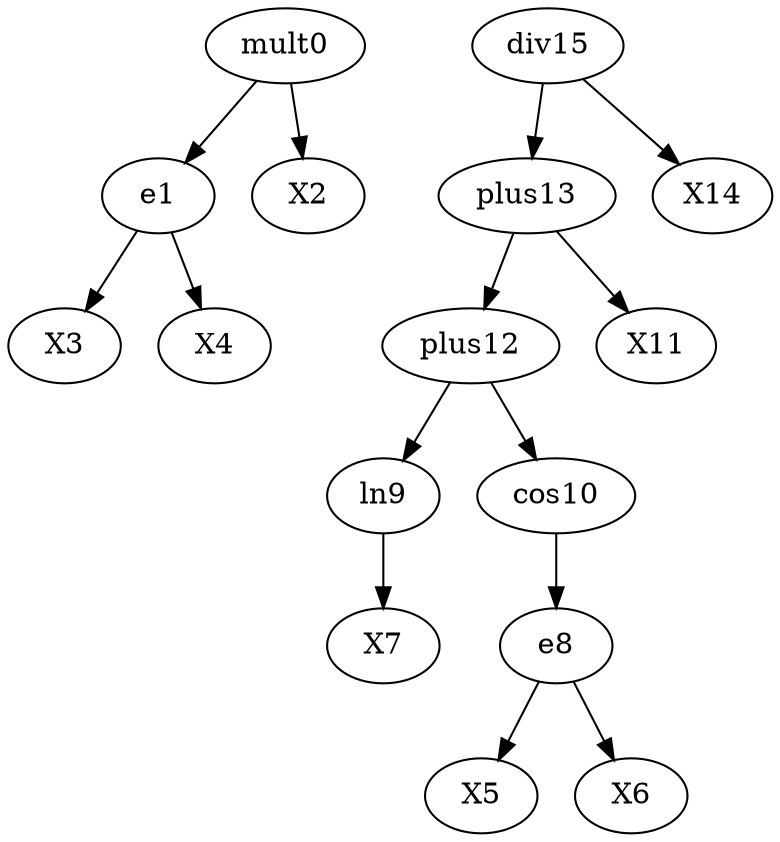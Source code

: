 digraph T {
	mult0 -> e1;
	mult0 -> X2;
	e1 -> X3;
	e1 -> X4;
	e8 -> X5;
	e8 -> X6;
	ln9 -> X7;
	cos10 -> e8;
	plus12 -> ln9;
	plus12 -> cos10;
	plus13 -> X11;
	plus13 -> plus12;
	div15 -> plus13;
	div15 -> X14;
}
